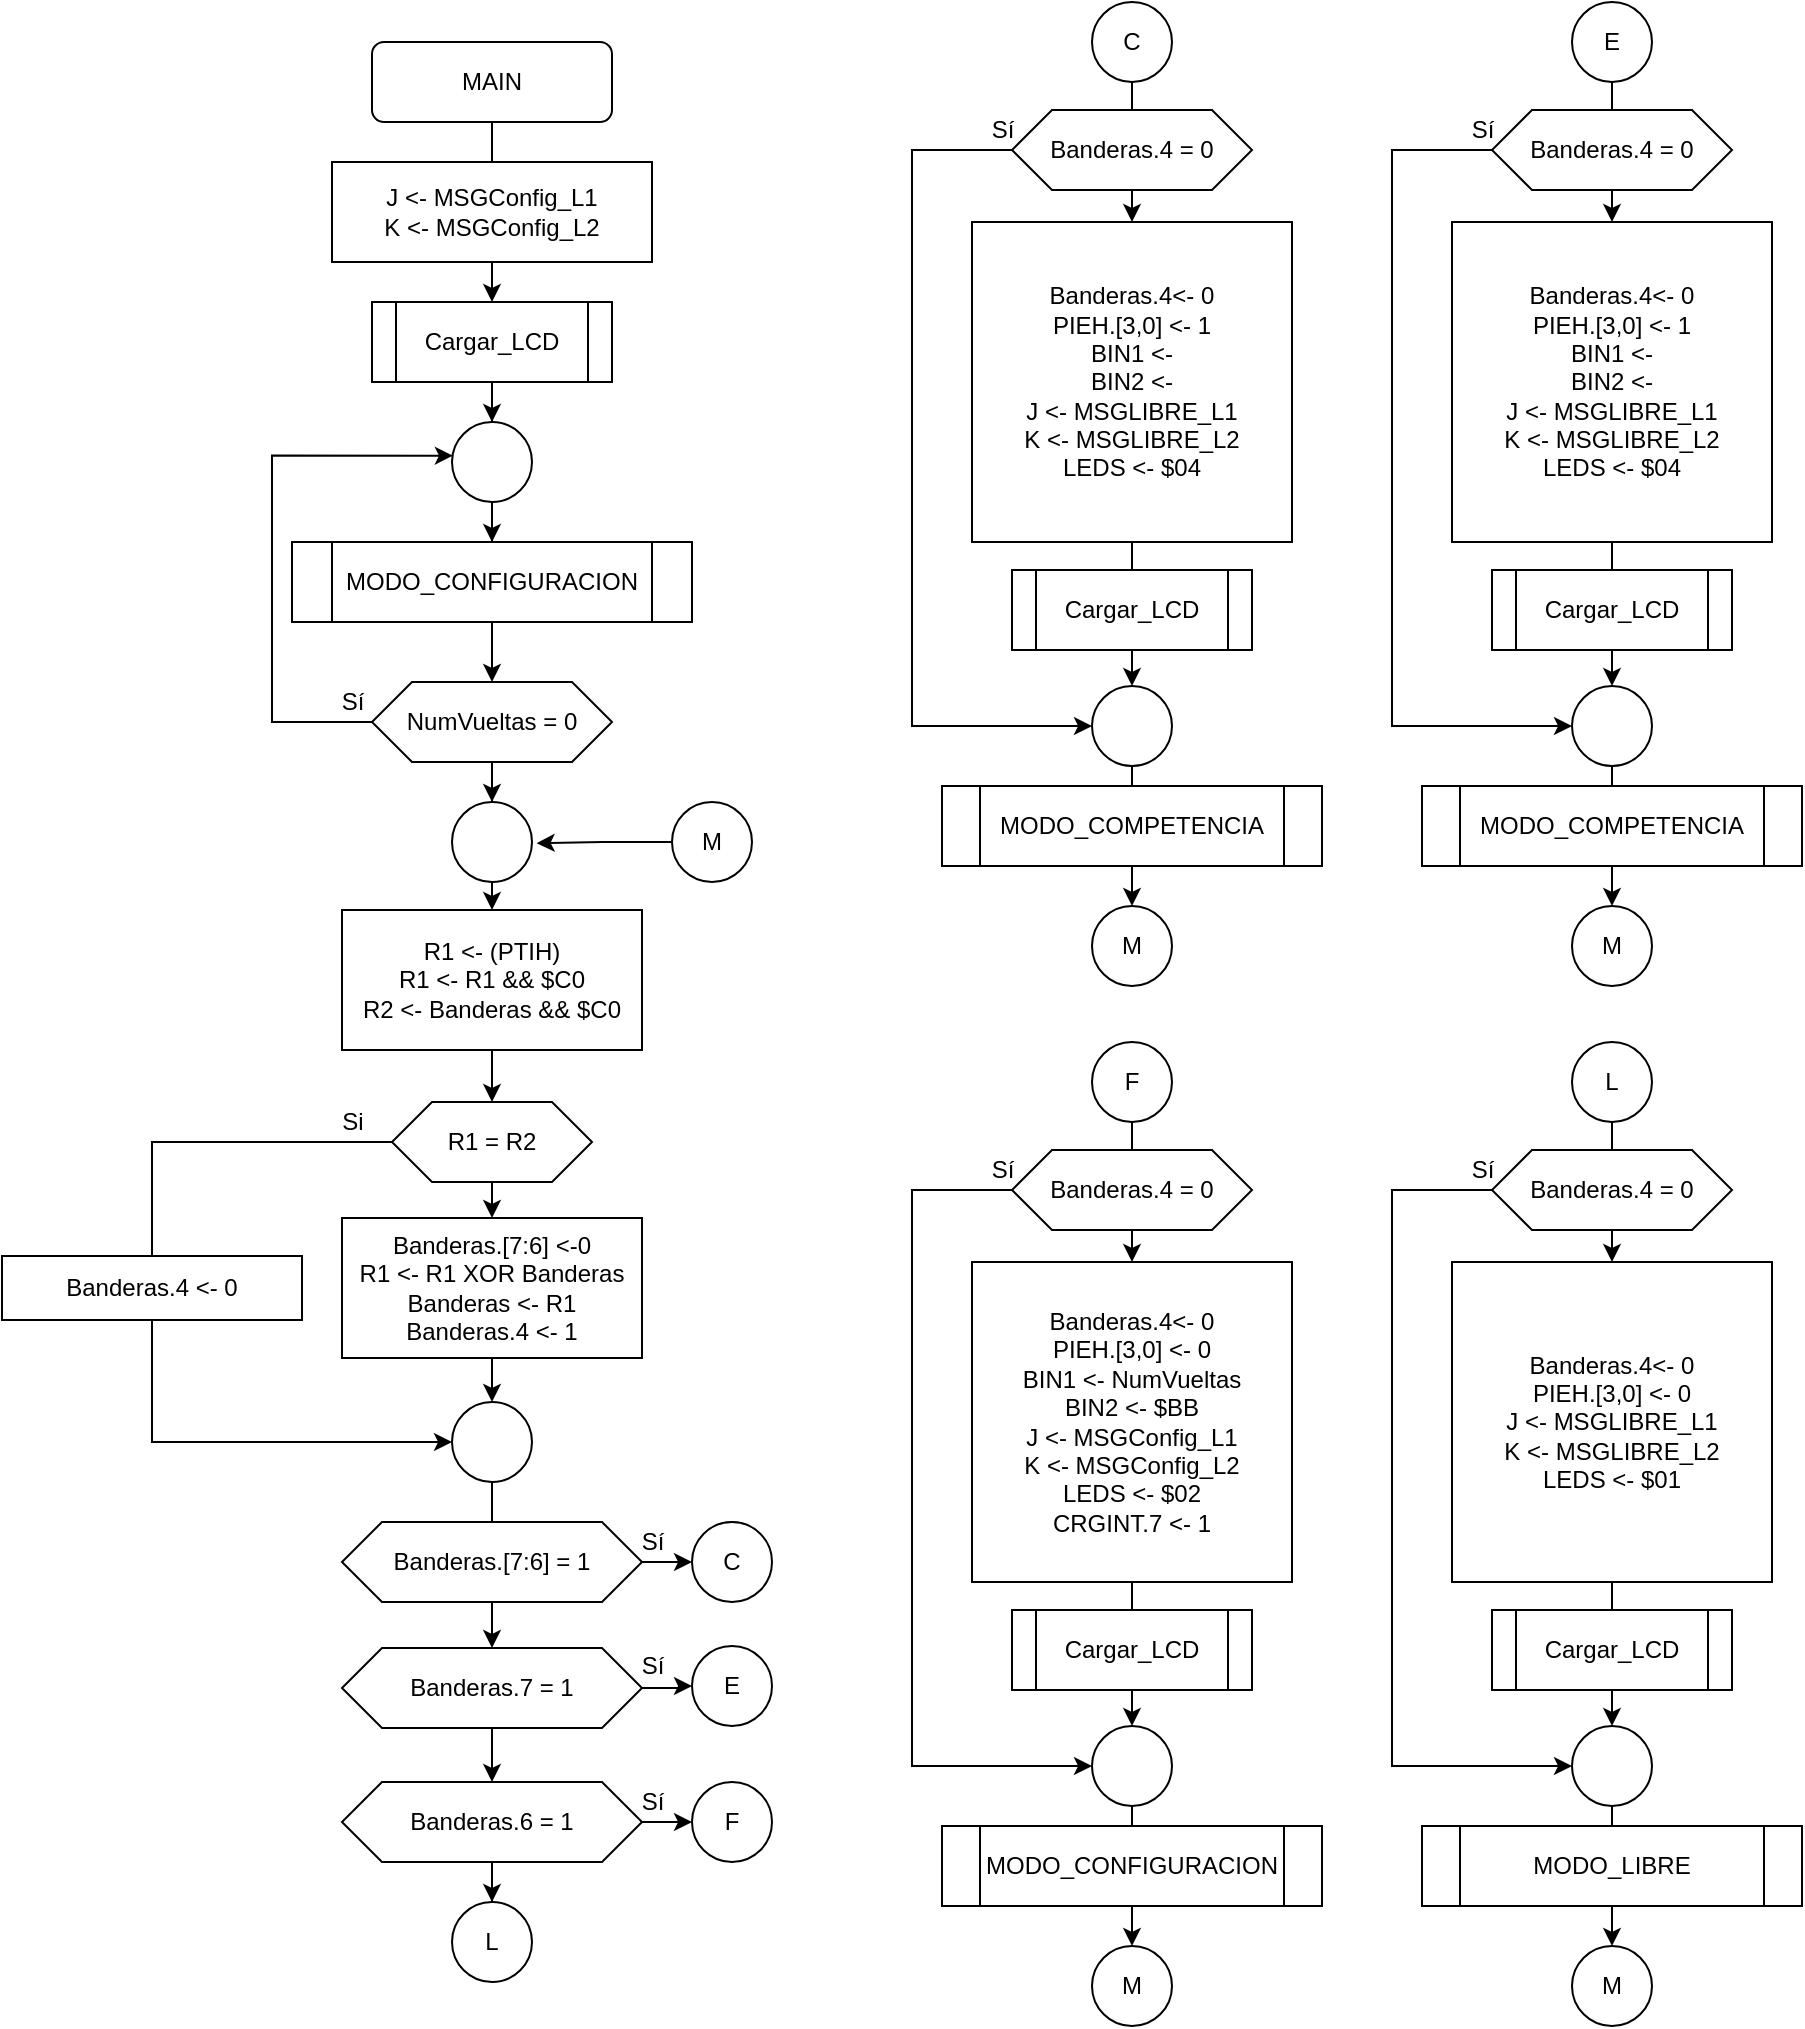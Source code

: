 <mxfile version="14.3.2" type="github"><diagram id="C5RBs43oDa-KdzZeNtuy" name="Page-1"><mxGraphModel dx="1614" dy="504" grid="1" gridSize="10" guides="1" tooltips="1" connect="1" arrows="1" fold="1" page="1" pageScale="1" pageWidth="827" pageHeight="1169" math="0" shadow="0"><root><mxCell id="WIyWlLk6GJQsqaUBKTNV-0"/><mxCell id="WIyWlLk6GJQsqaUBKTNV-1" parent="WIyWlLk6GJQsqaUBKTNV-0"/><mxCell id="IPPRusgAjmth0w1zFmGi-4" value="" style="edgeStyle=orthogonalEdgeStyle;rounded=0;orthogonalLoop=1;jettySize=auto;html=1;" edge="1" parent="WIyWlLk6GJQsqaUBKTNV-1" source="WIyWlLk6GJQsqaUBKTNV-3" target="IPPRusgAjmth0w1zFmGi-1"><mxGeometry relative="1" as="geometry"/></mxCell><mxCell id="WIyWlLk6GJQsqaUBKTNV-3" value="MAIN" style="rounded=1;whiteSpace=wrap;html=1;fontSize=12;glass=0;strokeWidth=1;shadow=0;" parent="WIyWlLk6GJQsqaUBKTNV-1" vertex="1"><mxGeometry x="160" y="110" width="120" height="40" as="geometry"/></mxCell><mxCell id="IPPRusgAjmth0w1zFmGi-62" value="" style="edgeStyle=orthogonalEdgeStyle;rounded=0;orthogonalLoop=1;jettySize=auto;html=1;" edge="1" parent="WIyWlLk6GJQsqaUBKTNV-1" source="pfgqfrJoT4rs6NwWn4Od-4" target="pfgqfrJoT4rs6NwWn4Od-28"><mxGeometry relative="1" as="geometry"/></mxCell><mxCell id="pfgqfrJoT4rs6NwWn4Od-4" value="&lt;div&gt;Banderas.4&amp;lt;- 0&lt;/div&gt;&lt;div&gt;PIEH.[3,0] &amp;lt;- 1&lt;/div&gt;&lt;div&gt;BIN1 &amp;lt;- &lt;br&gt;&lt;/div&gt;&lt;div&gt;BIN2 &amp;lt;- &lt;br&gt;&lt;/div&gt;&lt;div&gt;J &amp;lt;- MSGLIBRE_L1&lt;/div&gt;&lt;div&gt;K &amp;lt;- MSGLIBRE_L2&lt;/div&gt;&lt;div&gt;LEDS &amp;lt;- $04&lt;/div&gt;" style="rounded=0;whiteSpace=wrap;html=1;" parent="WIyWlLk6GJQsqaUBKTNV-1" vertex="1"><mxGeometry x="460" y="200" width="160" height="160" as="geometry"/></mxCell><mxCell id="pfgqfrJoT4rs6NwWn4Od-29" style="edgeStyle=orthogonalEdgeStyle;rounded=0;orthogonalLoop=1;jettySize=auto;html=1;exitX=0;exitY=0.5;exitDx=0;exitDy=0;entryX=0;entryY=0.5;entryDx=0;entryDy=0;" parent="WIyWlLk6GJQsqaUBKTNV-1" source="pfgqfrJoT4rs6NwWn4Od-26" target="pfgqfrJoT4rs6NwWn4Od-28" edge="1"><mxGeometry relative="1" as="geometry"><Array as="points"><mxPoint x="430" y="164"/><mxPoint x="430" y="452"/></Array></mxGeometry></mxCell><mxCell id="IPPRusgAjmth0w1zFmGi-63" value="" style="edgeStyle=orthogonalEdgeStyle;rounded=0;orthogonalLoop=1;jettySize=auto;html=1;" edge="1" parent="WIyWlLk6GJQsqaUBKTNV-1" source="pfgqfrJoT4rs6NwWn4Od-28" target="IPPRusgAjmth0w1zFmGi-59"><mxGeometry relative="1" as="geometry"/></mxCell><mxCell id="pfgqfrJoT4rs6NwWn4Od-28" value="" style="ellipse;whiteSpace=wrap;html=1;aspect=fixed;" parent="WIyWlLk6GJQsqaUBKTNV-1" vertex="1"><mxGeometry x="520" y="432" width="40" height="40" as="geometry"/></mxCell><mxCell id="pfgqfrJoT4rs6NwWn4Od-30" value="Cargar_LCD" style="shape=process;whiteSpace=wrap;html=1;backgroundOutline=1;" parent="WIyWlLk6GJQsqaUBKTNV-1" vertex="1"><mxGeometry x="480" y="374" width="120" height="40" as="geometry"/></mxCell><mxCell id="IPPRusgAjmth0w1zFmGi-0" value="&lt;div&gt;J &amp;lt;- MSGConfig_L1&lt;/div&gt;&lt;div&gt;K &amp;lt;- MSGConfig_L2&lt;/div&gt;" style="rounded=0;whiteSpace=wrap;html=1;" vertex="1" parent="WIyWlLk6GJQsqaUBKTNV-1"><mxGeometry x="140" y="170" width="160" height="50" as="geometry"/></mxCell><mxCell id="IPPRusgAjmth0w1zFmGi-5" value="" style="edgeStyle=orthogonalEdgeStyle;rounded=0;orthogonalLoop=1;jettySize=auto;html=1;" edge="1" parent="WIyWlLk6GJQsqaUBKTNV-1" source="IPPRusgAjmth0w1zFmGi-1" target="IPPRusgAjmth0w1zFmGi-3"><mxGeometry relative="1" as="geometry"/></mxCell><mxCell id="IPPRusgAjmth0w1zFmGi-1" value="Cargar_LCD" style="shape=process;whiteSpace=wrap;html=1;backgroundOutline=1;" vertex="1" parent="WIyWlLk6GJQsqaUBKTNV-1"><mxGeometry x="160" y="240" width="120" height="40" as="geometry"/></mxCell><mxCell id="IPPRusgAjmth0w1zFmGi-10" value="" style="edgeStyle=orthogonalEdgeStyle;rounded=0;orthogonalLoop=1;jettySize=auto;html=1;" edge="1" parent="WIyWlLk6GJQsqaUBKTNV-1" source="IPPRusgAjmth0w1zFmGi-2" target="IPPRusgAjmth0w1zFmGi-7"><mxGeometry relative="1" as="geometry"/></mxCell><mxCell id="IPPRusgAjmth0w1zFmGi-2" value="MODO_CONFIGURACION" style="shape=process;whiteSpace=wrap;html=1;backgroundOutline=1;" vertex="1" parent="WIyWlLk6GJQsqaUBKTNV-1"><mxGeometry x="120" y="360" width="200" height="40" as="geometry"/></mxCell><mxCell id="IPPRusgAjmth0w1zFmGi-6" value="" style="edgeStyle=orthogonalEdgeStyle;rounded=0;orthogonalLoop=1;jettySize=auto;html=1;" edge="1" parent="WIyWlLk6GJQsqaUBKTNV-1" source="IPPRusgAjmth0w1zFmGi-3" target="IPPRusgAjmth0w1zFmGi-2"><mxGeometry relative="1" as="geometry"/></mxCell><mxCell id="IPPRusgAjmth0w1zFmGi-3" value="" style="ellipse;whiteSpace=wrap;html=1;aspect=fixed;" vertex="1" parent="WIyWlLk6GJQsqaUBKTNV-1"><mxGeometry x="200" y="300" width="40" height="40" as="geometry"/></mxCell><mxCell id="IPPRusgAjmth0w1zFmGi-8" style="edgeStyle=orthogonalEdgeStyle;rounded=0;orthogonalLoop=1;jettySize=auto;html=1;entryX=0.011;entryY=0.421;entryDx=0;entryDy=0;entryPerimeter=0;" edge="1" parent="WIyWlLk6GJQsqaUBKTNV-1" source="IPPRusgAjmth0w1zFmGi-7" target="IPPRusgAjmth0w1zFmGi-3"><mxGeometry relative="1" as="geometry"><Array as="points"><mxPoint x="110" y="450"/><mxPoint x="110" y="317"/></Array></mxGeometry></mxCell><mxCell id="IPPRusgAjmth0w1zFmGi-13" value="" style="edgeStyle=orthogonalEdgeStyle;rounded=0;orthogonalLoop=1;jettySize=auto;html=1;" edge="1" parent="WIyWlLk6GJQsqaUBKTNV-1" source="IPPRusgAjmth0w1zFmGi-7" target="IPPRusgAjmth0w1zFmGi-12"><mxGeometry relative="1" as="geometry"/></mxCell><mxCell id="IPPRusgAjmth0w1zFmGi-7" value="NumVueltas = 0" style="shape=hexagon;perimeter=hexagonPerimeter2;whiteSpace=wrap;html=1;fixedSize=1;" vertex="1" parent="WIyWlLk6GJQsqaUBKTNV-1"><mxGeometry x="160" y="430" width="120" height="40" as="geometry"/></mxCell><mxCell id="IPPRusgAjmth0w1zFmGi-11" value="Sí" style="text;html=1;align=center;verticalAlign=middle;resizable=0;points=[];autosize=1;" vertex="1" parent="WIyWlLk6GJQsqaUBKTNV-1"><mxGeometry x="135" y="430" width="30" height="20" as="geometry"/></mxCell><mxCell id="IPPRusgAjmth0w1zFmGi-12" value="" style="ellipse;whiteSpace=wrap;html=1;aspect=fixed;" vertex="1" parent="WIyWlLk6GJQsqaUBKTNV-1"><mxGeometry x="200" y="490" width="40" height="40" as="geometry"/></mxCell><mxCell id="IPPRusgAjmth0w1zFmGi-14" style="edgeStyle=orthogonalEdgeStyle;rounded=0;orthogonalLoop=1;jettySize=auto;html=1;exitX=0.5;exitY=1;exitDx=0;exitDy=0;entryX=0.5;entryY=0;entryDx=0;entryDy=0;" edge="1" parent="WIyWlLk6GJQsqaUBKTNV-1" target="IPPRusgAjmth0w1zFmGi-19"><mxGeometry relative="1" as="geometry"><mxPoint x="220" y="530" as="sourcePoint"/></mxGeometry></mxCell><mxCell id="IPPRusgAjmth0w1zFmGi-15" style="edgeStyle=orthogonalEdgeStyle;rounded=0;orthogonalLoop=1;jettySize=auto;html=1;exitX=0.5;exitY=1;exitDx=0;exitDy=0;entryX=0.5;entryY=0;entryDx=0;entryDy=0;" edge="1" parent="WIyWlLk6GJQsqaUBKTNV-1" source="IPPRusgAjmth0w1zFmGi-17" target="IPPRusgAjmth0w1zFmGi-21"><mxGeometry relative="1" as="geometry"/></mxCell><mxCell id="IPPRusgAjmth0w1zFmGi-16" style="edgeStyle=orthogonalEdgeStyle;rounded=0;orthogonalLoop=1;jettySize=auto;html=1;exitX=0;exitY=0.5;exitDx=0;exitDy=0;entryX=0;entryY=0.5;entryDx=0;entryDy=0;" edge="1" parent="WIyWlLk6GJQsqaUBKTNV-1" source="IPPRusgAjmth0w1zFmGi-17" target="IPPRusgAjmth0w1zFmGi-30"><mxGeometry relative="1" as="geometry"><Array as="points"><mxPoint x="50" y="660"/><mxPoint x="50" y="810"/></Array></mxGeometry></mxCell><mxCell id="IPPRusgAjmth0w1zFmGi-17" value="R1 = R2" style="shape=hexagon;perimeter=hexagonPerimeter2;whiteSpace=wrap;html=1;fixedSize=1;" vertex="1" parent="WIyWlLk6GJQsqaUBKTNV-1"><mxGeometry x="170" y="640" width="100" height="40" as="geometry"/></mxCell><mxCell id="IPPRusgAjmth0w1zFmGi-18" style="edgeStyle=orthogonalEdgeStyle;rounded=0;orthogonalLoop=1;jettySize=auto;html=1;exitX=0.5;exitY=1;exitDx=0;exitDy=0;entryX=0.5;entryY=0;entryDx=0;entryDy=0;" edge="1" parent="WIyWlLk6GJQsqaUBKTNV-1" source="IPPRusgAjmth0w1zFmGi-19" target="IPPRusgAjmth0w1zFmGi-17"><mxGeometry relative="1" as="geometry"/></mxCell><mxCell id="IPPRusgAjmth0w1zFmGi-19" value="&lt;div&gt;R1 &amp;lt;- (PTIH)&lt;br&gt;&lt;/div&gt;&lt;div&gt;R1 &amp;lt;- R1 &amp;amp;&amp;amp; $C0&lt;/div&gt;R2 &amp;lt;- Banderas &amp;amp;&amp;amp; $C0" style="rounded=0;whiteSpace=wrap;html=1;" vertex="1" parent="WIyWlLk6GJQsqaUBKTNV-1"><mxGeometry x="145" y="544" width="150" height="70" as="geometry"/></mxCell><mxCell id="IPPRusgAjmth0w1zFmGi-33" value="" style="edgeStyle=orthogonalEdgeStyle;rounded=0;orthogonalLoop=1;jettySize=auto;html=1;" edge="1" parent="WIyWlLk6GJQsqaUBKTNV-1" source="IPPRusgAjmth0w1zFmGi-21" target="IPPRusgAjmth0w1zFmGi-30"><mxGeometry relative="1" as="geometry"/></mxCell><mxCell id="IPPRusgAjmth0w1zFmGi-21" value="&lt;div&gt;Banderas.[7:6] &amp;lt;-0&lt;/div&gt;&lt;div&gt;R1 &amp;lt;- R1 XOR Banderas&lt;/div&gt;&lt;div&gt;Banderas &amp;lt;- R1&lt;/div&gt;&lt;div&gt;Banderas.4 &amp;lt;- 1&lt;br&gt;&lt;/div&gt;" style="rounded=0;whiteSpace=wrap;html=1;" vertex="1" parent="WIyWlLk6GJQsqaUBKTNV-1"><mxGeometry x="145" y="698" width="150" height="70" as="geometry"/></mxCell><mxCell id="IPPRusgAjmth0w1zFmGi-45" value="" style="edgeStyle=orthogonalEdgeStyle;rounded=0;orthogonalLoop=1;jettySize=auto;html=1;" edge="1" parent="WIyWlLk6GJQsqaUBKTNV-1" source="IPPRusgAjmth0w1zFmGi-30" target="IPPRusgAjmth0w1zFmGi-38"><mxGeometry relative="1" as="geometry"/></mxCell><mxCell id="IPPRusgAjmth0w1zFmGi-30" value="" style="ellipse;whiteSpace=wrap;html=1;aspect=fixed;" vertex="1" parent="WIyWlLk6GJQsqaUBKTNV-1"><mxGeometry x="200" y="790" width="40" height="40" as="geometry"/></mxCell><mxCell id="IPPRusgAjmth0w1zFmGi-31" value="Si" style="text;html=1;align=center;verticalAlign=middle;resizable=0;points=[];autosize=1;" vertex="1" parent="WIyWlLk6GJQsqaUBKTNV-1"><mxGeometry x="135" y="640" width="30" height="20" as="geometry"/></mxCell><mxCell id="IPPRusgAjmth0w1zFmGi-34" value="Banderas.4 &amp;lt;- 0" style="rounded=0;whiteSpace=wrap;html=1;" vertex="1" parent="WIyWlLk6GJQsqaUBKTNV-1"><mxGeometry x="-25" y="717" width="150" height="32" as="geometry"/></mxCell><mxCell id="IPPRusgAjmth0w1zFmGi-50" value="" style="edgeStyle=orthogonalEdgeStyle;rounded=0;orthogonalLoop=1;jettySize=auto;html=1;" edge="1" parent="WIyWlLk6GJQsqaUBKTNV-1" source="IPPRusgAjmth0w1zFmGi-35" target="IPPRusgAjmth0w1zFmGi-39"><mxGeometry relative="1" as="geometry"/></mxCell><mxCell id="IPPRusgAjmth0w1zFmGi-35" value="Banderas.[7:6] = 1" style="shape=hexagon;perimeter=hexagonPerimeter2;whiteSpace=wrap;html=1;fixedSize=1;" vertex="1" parent="WIyWlLk6GJQsqaUBKTNV-1"><mxGeometry x="145" y="850" width="150" height="40" as="geometry"/></mxCell><mxCell id="IPPRusgAjmth0w1zFmGi-46" value="" style="edgeStyle=orthogonalEdgeStyle;rounded=0;orthogonalLoop=1;jettySize=auto;html=1;" edge="1" parent="WIyWlLk6GJQsqaUBKTNV-1" source="IPPRusgAjmth0w1zFmGi-38" target="IPPRusgAjmth0w1zFmGi-42"><mxGeometry relative="1" as="geometry"/></mxCell><mxCell id="IPPRusgAjmth0w1zFmGi-49" value="" style="edgeStyle=orthogonalEdgeStyle;rounded=0;orthogonalLoop=1;jettySize=auto;html=1;" edge="1" parent="WIyWlLk6GJQsqaUBKTNV-1" source="IPPRusgAjmth0w1zFmGi-38" target="IPPRusgAjmth0w1zFmGi-40"><mxGeometry relative="1" as="geometry"/></mxCell><mxCell id="IPPRusgAjmth0w1zFmGi-38" value="Banderas.7 = 1" style="shape=hexagon;perimeter=hexagonPerimeter2;whiteSpace=wrap;html=1;fixedSize=1;" vertex="1" parent="WIyWlLk6GJQsqaUBKTNV-1"><mxGeometry x="145" y="913" width="150" height="40" as="geometry"/></mxCell><mxCell id="IPPRusgAjmth0w1zFmGi-39" value="C" style="ellipse;whiteSpace=wrap;html=1;aspect=fixed;" vertex="1" parent="WIyWlLk6GJQsqaUBKTNV-1"><mxGeometry x="320" y="850" width="40" height="40" as="geometry"/></mxCell><mxCell id="IPPRusgAjmth0w1zFmGi-40" value="E" style="ellipse;whiteSpace=wrap;html=1;aspect=fixed;" vertex="1" parent="WIyWlLk6GJQsqaUBKTNV-1"><mxGeometry x="320" y="912" width="40" height="40" as="geometry"/></mxCell><mxCell id="IPPRusgAjmth0w1zFmGi-48" value="" style="edgeStyle=orthogonalEdgeStyle;rounded=0;orthogonalLoop=1;jettySize=auto;html=1;" edge="1" parent="WIyWlLk6GJQsqaUBKTNV-1" source="IPPRusgAjmth0w1zFmGi-42" target="IPPRusgAjmth0w1zFmGi-43"><mxGeometry relative="1" as="geometry"/></mxCell><mxCell id="IPPRusgAjmth0w1zFmGi-51" style="edgeStyle=orthogonalEdgeStyle;rounded=0;orthogonalLoop=1;jettySize=auto;html=1;entryX=0.5;entryY=0;entryDx=0;entryDy=0;" edge="1" parent="WIyWlLk6GJQsqaUBKTNV-1" source="IPPRusgAjmth0w1zFmGi-42" target="IPPRusgAjmth0w1zFmGi-47"><mxGeometry relative="1" as="geometry"/></mxCell><mxCell id="IPPRusgAjmth0w1zFmGi-42" value="Banderas.6 = 1" style="shape=hexagon;perimeter=hexagonPerimeter2;whiteSpace=wrap;html=1;fixedSize=1;" vertex="1" parent="WIyWlLk6GJQsqaUBKTNV-1"><mxGeometry x="145" y="980" width="150" height="40" as="geometry"/></mxCell><mxCell id="IPPRusgAjmth0w1zFmGi-43" value="F" style="ellipse;whiteSpace=wrap;html=1;aspect=fixed;" vertex="1" parent="WIyWlLk6GJQsqaUBKTNV-1"><mxGeometry x="320" y="980" width="40" height="40" as="geometry"/></mxCell><mxCell id="IPPRusgAjmth0w1zFmGi-47" value="L" style="ellipse;whiteSpace=wrap;html=1;aspect=fixed;" vertex="1" parent="WIyWlLk6GJQsqaUBKTNV-1"><mxGeometry x="200" y="1040" width="40" height="40" as="geometry"/></mxCell><mxCell id="IPPRusgAjmth0w1zFmGi-52" value="Sí" style="text;html=1;align=center;verticalAlign=middle;resizable=0;points=[];autosize=1;" vertex="1" parent="WIyWlLk6GJQsqaUBKTNV-1"><mxGeometry x="285" y="980" width="30" height="20" as="geometry"/></mxCell><mxCell id="IPPRusgAjmth0w1zFmGi-53" value="Sí" style="text;html=1;align=center;verticalAlign=middle;resizable=0;points=[];autosize=1;" vertex="1" parent="WIyWlLk6GJQsqaUBKTNV-1"><mxGeometry x="285" y="850" width="30" height="20" as="geometry"/></mxCell><mxCell id="IPPRusgAjmth0w1zFmGi-54" value="Sí" style="text;html=1;align=center;verticalAlign=middle;resizable=0;points=[];autosize=1;" vertex="1" parent="WIyWlLk6GJQsqaUBKTNV-1"><mxGeometry x="285" y="912" width="30" height="20" as="geometry"/></mxCell><mxCell id="IPPRusgAjmth0w1zFmGi-56" style="edgeStyle=orthogonalEdgeStyle;rounded=0;orthogonalLoop=1;jettySize=auto;html=1;entryX=1.058;entryY=0.515;entryDx=0;entryDy=0;entryPerimeter=0;" edge="1" parent="WIyWlLk6GJQsqaUBKTNV-1" source="IPPRusgAjmth0w1zFmGi-55" target="IPPRusgAjmth0w1zFmGi-12"><mxGeometry relative="1" as="geometry"/></mxCell><mxCell id="IPPRusgAjmth0w1zFmGi-55" value="M" style="ellipse;whiteSpace=wrap;html=1;aspect=fixed;" vertex="1" parent="WIyWlLk6GJQsqaUBKTNV-1"><mxGeometry x="310" y="490" width="40" height="40" as="geometry"/></mxCell><mxCell id="IPPRusgAjmth0w1zFmGi-57" value="Sí" style="text;html=1;align=center;verticalAlign=middle;resizable=0;points=[];autosize=1;" vertex="1" parent="WIyWlLk6GJQsqaUBKTNV-1"><mxGeometry x="460" y="144" width="30" height="20" as="geometry"/></mxCell><mxCell id="IPPRusgAjmth0w1zFmGi-58" value="MODO_COMPETENCIA" style="shape=process;whiteSpace=wrap;html=1;backgroundOutline=1;" vertex="1" parent="WIyWlLk6GJQsqaUBKTNV-1"><mxGeometry x="445" y="482" width="190" height="40" as="geometry"/></mxCell><mxCell id="IPPRusgAjmth0w1zFmGi-59" value="M" style="ellipse;whiteSpace=wrap;html=1;aspect=fixed;" vertex="1" parent="WIyWlLk6GJQsqaUBKTNV-1"><mxGeometry x="520" y="542" width="40" height="40" as="geometry"/></mxCell><mxCell id="IPPRusgAjmth0w1zFmGi-61" value="" style="edgeStyle=orthogonalEdgeStyle;rounded=0;orthogonalLoop=1;jettySize=auto;html=1;" edge="1" parent="WIyWlLk6GJQsqaUBKTNV-1" source="IPPRusgAjmth0w1zFmGi-60" target="pfgqfrJoT4rs6NwWn4Od-4"><mxGeometry relative="1" as="geometry"/></mxCell><mxCell id="IPPRusgAjmth0w1zFmGi-60" value="C" style="ellipse;whiteSpace=wrap;html=1;aspect=fixed;" vertex="1" parent="WIyWlLk6GJQsqaUBKTNV-1"><mxGeometry x="520" y="90" width="40" height="40" as="geometry"/></mxCell><mxCell id="pfgqfrJoT4rs6NwWn4Od-26" value="Banderas.4 = 0" style="shape=hexagon;perimeter=hexagonPerimeter2;whiteSpace=wrap;html=1;fixedSize=1;" parent="WIyWlLk6GJQsqaUBKTNV-1" vertex="1"><mxGeometry x="480" y="144" width="120" height="40" as="geometry"/></mxCell><mxCell id="IPPRusgAjmth0w1zFmGi-64" value="" style="edgeStyle=orthogonalEdgeStyle;rounded=0;orthogonalLoop=1;jettySize=auto;html=1;" edge="1" parent="WIyWlLk6GJQsqaUBKTNV-1" source="IPPRusgAjmth0w1zFmGi-65" target="IPPRusgAjmth0w1zFmGi-68"><mxGeometry relative="1" as="geometry"/></mxCell><mxCell id="IPPRusgAjmth0w1zFmGi-65" value="&lt;div&gt;Banderas.4&amp;lt;- 0&lt;/div&gt;&lt;div&gt;PIEH.[3,0] &amp;lt;- 1&lt;/div&gt;&lt;div&gt;BIN1 &amp;lt;- &lt;br&gt;&lt;/div&gt;&lt;div&gt;BIN2 &amp;lt;- &lt;br&gt;&lt;/div&gt;&lt;div&gt;J &amp;lt;- MSGLIBRE_L1&lt;/div&gt;&lt;div&gt;K &amp;lt;- MSGLIBRE_L2&lt;/div&gt;&lt;div&gt;LEDS &amp;lt;- $04&lt;/div&gt;" style="rounded=0;whiteSpace=wrap;html=1;" vertex="1" parent="WIyWlLk6GJQsqaUBKTNV-1"><mxGeometry x="700" y="200" width="160" height="160" as="geometry"/></mxCell><mxCell id="IPPRusgAjmth0w1zFmGi-66" style="edgeStyle=orthogonalEdgeStyle;rounded=0;orthogonalLoop=1;jettySize=auto;html=1;exitX=0;exitY=0.5;exitDx=0;exitDy=0;entryX=0;entryY=0.5;entryDx=0;entryDy=0;" edge="1" parent="WIyWlLk6GJQsqaUBKTNV-1" source="IPPRusgAjmth0w1zFmGi-75" target="IPPRusgAjmth0w1zFmGi-68"><mxGeometry relative="1" as="geometry"><Array as="points"><mxPoint x="670" y="164"/><mxPoint x="670" y="452"/></Array></mxGeometry></mxCell><mxCell id="IPPRusgAjmth0w1zFmGi-67" value="" style="edgeStyle=orthogonalEdgeStyle;rounded=0;orthogonalLoop=1;jettySize=auto;html=1;" edge="1" parent="WIyWlLk6GJQsqaUBKTNV-1" source="IPPRusgAjmth0w1zFmGi-68" target="IPPRusgAjmth0w1zFmGi-72"><mxGeometry relative="1" as="geometry"/></mxCell><mxCell id="IPPRusgAjmth0w1zFmGi-68" value="" style="ellipse;whiteSpace=wrap;html=1;aspect=fixed;" vertex="1" parent="WIyWlLk6GJQsqaUBKTNV-1"><mxGeometry x="760" y="432" width="40" height="40" as="geometry"/></mxCell><mxCell id="IPPRusgAjmth0w1zFmGi-69" value="Cargar_LCD" style="shape=process;whiteSpace=wrap;html=1;backgroundOutline=1;" vertex="1" parent="WIyWlLk6GJQsqaUBKTNV-1"><mxGeometry x="720" y="374" width="120" height="40" as="geometry"/></mxCell><mxCell id="IPPRusgAjmth0w1zFmGi-70" value="Sí" style="text;html=1;align=center;verticalAlign=middle;resizable=0;points=[];autosize=1;" vertex="1" parent="WIyWlLk6GJQsqaUBKTNV-1"><mxGeometry x="700" y="144" width="30" height="20" as="geometry"/></mxCell><mxCell id="IPPRusgAjmth0w1zFmGi-71" value="MODO_COMPETENCIA" style="shape=process;whiteSpace=wrap;html=1;backgroundOutline=1;" vertex="1" parent="WIyWlLk6GJQsqaUBKTNV-1"><mxGeometry x="685" y="482" width="190" height="40" as="geometry"/></mxCell><mxCell id="IPPRusgAjmth0w1zFmGi-72" value="M" style="ellipse;whiteSpace=wrap;html=1;aspect=fixed;" vertex="1" parent="WIyWlLk6GJQsqaUBKTNV-1"><mxGeometry x="760" y="542" width="40" height="40" as="geometry"/></mxCell><mxCell id="IPPRusgAjmth0w1zFmGi-73" value="" style="edgeStyle=orthogonalEdgeStyle;rounded=0;orthogonalLoop=1;jettySize=auto;html=1;" edge="1" parent="WIyWlLk6GJQsqaUBKTNV-1" source="IPPRusgAjmth0w1zFmGi-74" target="IPPRusgAjmth0w1zFmGi-65"><mxGeometry relative="1" as="geometry"/></mxCell><mxCell id="IPPRusgAjmth0w1zFmGi-74" value="E" style="ellipse;whiteSpace=wrap;html=1;aspect=fixed;" vertex="1" parent="WIyWlLk6GJQsqaUBKTNV-1"><mxGeometry x="760" y="90" width="40" height="40" as="geometry"/></mxCell><mxCell id="IPPRusgAjmth0w1zFmGi-75" value="Banderas.4 = 0" style="shape=hexagon;perimeter=hexagonPerimeter2;whiteSpace=wrap;html=1;fixedSize=1;" vertex="1" parent="WIyWlLk6GJQsqaUBKTNV-1"><mxGeometry x="720" y="144" width="120" height="40" as="geometry"/></mxCell><mxCell id="IPPRusgAjmth0w1zFmGi-76" value="" style="edgeStyle=orthogonalEdgeStyle;rounded=0;orthogonalLoop=1;jettySize=auto;html=1;" edge="1" parent="WIyWlLk6GJQsqaUBKTNV-1" source="IPPRusgAjmth0w1zFmGi-77" target="IPPRusgAjmth0w1zFmGi-80"><mxGeometry relative="1" as="geometry"/></mxCell><mxCell id="IPPRusgAjmth0w1zFmGi-77" value="&lt;div&gt;Banderas.4&amp;lt;- 0&lt;/div&gt;&lt;div&gt;PIEH.[3,0] &amp;lt;- 0&lt;br&gt;&lt;/div&gt;&lt;div&gt;BIN1 &amp;lt;- NumVueltas&lt;br&gt;&lt;/div&gt;&lt;div&gt;BIN2 &amp;lt;- $BB&lt;br&gt;&lt;/div&gt;&lt;div&gt;J &amp;lt;- MSGConfig_L1&lt;/div&gt;&lt;div&gt;K &amp;lt;- MSGConfig_L2&lt;/div&gt;&lt;div&gt;LEDS &amp;lt;- $02&lt;/div&gt;&lt;div&gt;CRGINT.7 &amp;lt;- 1&lt;br&gt;&lt;/div&gt;" style="rounded=0;whiteSpace=wrap;html=1;" vertex="1" parent="WIyWlLk6GJQsqaUBKTNV-1"><mxGeometry x="460" y="720" width="160" height="160" as="geometry"/></mxCell><mxCell id="IPPRusgAjmth0w1zFmGi-78" style="edgeStyle=orthogonalEdgeStyle;rounded=0;orthogonalLoop=1;jettySize=auto;html=1;exitX=0;exitY=0.5;exitDx=0;exitDy=0;entryX=0;entryY=0.5;entryDx=0;entryDy=0;" edge="1" parent="WIyWlLk6GJQsqaUBKTNV-1" source="IPPRusgAjmth0w1zFmGi-87" target="IPPRusgAjmth0w1zFmGi-80"><mxGeometry relative="1" as="geometry"><Array as="points"><mxPoint x="430" y="684"/><mxPoint x="430" y="972"/></Array></mxGeometry></mxCell><mxCell id="IPPRusgAjmth0w1zFmGi-79" value="" style="edgeStyle=orthogonalEdgeStyle;rounded=0;orthogonalLoop=1;jettySize=auto;html=1;" edge="1" parent="WIyWlLk6GJQsqaUBKTNV-1" source="IPPRusgAjmth0w1zFmGi-80" target="IPPRusgAjmth0w1zFmGi-84"><mxGeometry relative="1" as="geometry"/></mxCell><mxCell id="IPPRusgAjmth0w1zFmGi-80" value="" style="ellipse;whiteSpace=wrap;html=1;aspect=fixed;" vertex="1" parent="WIyWlLk6GJQsqaUBKTNV-1"><mxGeometry x="520" y="952" width="40" height="40" as="geometry"/></mxCell><mxCell id="IPPRusgAjmth0w1zFmGi-81" value="Cargar_LCD" style="shape=process;whiteSpace=wrap;html=1;backgroundOutline=1;" vertex="1" parent="WIyWlLk6GJQsqaUBKTNV-1"><mxGeometry x="480" y="894" width="120" height="40" as="geometry"/></mxCell><mxCell id="IPPRusgAjmth0w1zFmGi-82" value="Sí" style="text;html=1;align=center;verticalAlign=middle;resizable=0;points=[];autosize=1;" vertex="1" parent="WIyWlLk6GJQsqaUBKTNV-1"><mxGeometry x="460" y="664" width="30" height="20" as="geometry"/></mxCell><mxCell id="IPPRusgAjmth0w1zFmGi-83" value="MODO_CONFIGURACION" style="shape=process;whiteSpace=wrap;html=1;backgroundOutline=1;" vertex="1" parent="WIyWlLk6GJQsqaUBKTNV-1"><mxGeometry x="445" y="1002" width="190" height="40" as="geometry"/></mxCell><mxCell id="IPPRusgAjmth0w1zFmGi-84" value="M" style="ellipse;whiteSpace=wrap;html=1;aspect=fixed;" vertex="1" parent="WIyWlLk6GJQsqaUBKTNV-1"><mxGeometry x="520" y="1062" width="40" height="40" as="geometry"/></mxCell><mxCell id="IPPRusgAjmth0w1zFmGi-85" value="" style="edgeStyle=orthogonalEdgeStyle;rounded=0;orthogonalLoop=1;jettySize=auto;html=1;" edge="1" parent="WIyWlLk6GJQsqaUBKTNV-1" source="IPPRusgAjmth0w1zFmGi-86" target="IPPRusgAjmth0w1zFmGi-77"><mxGeometry relative="1" as="geometry"/></mxCell><mxCell id="IPPRusgAjmth0w1zFmGi-86" value="F" style="ellipse;whiteSpace=wrap;html=1;aspect=fixed;" vertex="1" parent="WIyWlLk6GJQsqaUBKTNV-1"><mxGeometry x="520" y="610" width="40" height="40" as="geometry"/></mxCell><mxCell id="IPPRusgAjmth0w1zFmGi-87" value="Banderas.4 = 0" style="shape=hexagon;perimeter=hexagonPerimeter2;whiteSpace=wrap;html=1;fixedSize=1;" vertex="1" parent="WIyWlLk6GJQsqaUBKTNV-1"><mxGeometry x="480" y="664" width="120" height="40" as="geometry"/></mxCell><mxCell id="IPPRusgAjmth0w1zFmGi-88" value="" style="edgeStyle=orthogonalEdgeStyle;rounded=0;orthogonalLoop=1;jettySize=auto;html=1;" edge="1" parent="WIyWlLk6GJQsqaUBKTNV-1" source="IPPRusgAjmth0w1zFmGi-89" target="IPPRusgAjmth0w1zFmGi-92"><mxGeometry relative="1" as="geometry"/></mxCell><mxCell id="IPPRusgAjmth0w1zFmGi-89" value="&lt;div&gt;Banderas.4&amp;lt;- 0&lt;/div&gt;&lt;div&gt;PIEH.[3,0] &amp;lt;- 0&lt;/div&gt;J &amp;lt;- MSGLIBRE_L1&lt;div&gt;K &amp;lt;- MSGLIBRE_L2&lt;/div&gt;&lt;div&gt;LEDS &amp;lt;- $01&lt;/div&gt;" style="rounded=0;whiteSpace=wrap;html=1;" vertex="1" parent="WIyWlLk6GJQsqaUBKTNV-1"><mxGeometry x="700" y="720" width="160" height="160" as="geometry"/></mxCell><mxCell id="IPPRusgAjmth0w1zFmGi-90" style="edgeStyle=orthogonalEdgeStyle;rounded=0;orthogonalLoop=1;jettySize=auto;html=1;exitX=0;exitY=0.5;exitDx=0;exitDy=0;entryX=0;entryY=0.5;entryDx=0;entryDy=0;" edge="1" parent="WIyWlLk6GJQsqaUBKTNV-1" source="IPPRusgAjmth0w1zFmGi-99" target="IPPRusgAjmth0w1zFmGi-92"><mxGeometry relative="1" as="geometry"><Array as="points"><mxPoint x="670" y="684"/><mxPoint x="670" y="972"/></Array></mxGeometry></mxCell><mxCell id="IPPRusgAjmth0w1zFmGi-91" value="" style="edgeStyle=orthogonalEdgeStyle;rounded=0;orthogonalLoop=1;jettySize=auto;html=1;" edge="1" parent="WIyWlLk6GJQsqaUBKTNV-1" source="IPPRusgAjmth0w1zFmGi-92" target="IPPRusgAjmth0w1zFmGi-96"><mxGeometry relative="1" as="geometry"/></mxCell><mxCell id="IPPRusgAjmth0w1zFmGi-92" value="" style="ellipse;whiteSpace=wrap;html=1;aspect=fixed;" vertex="1" parent="WIyWlLk6GJQsqaUBKTNV-1"><mxGeometry x="760" y="952" width="40" height="40" as="geometry"/></mxCell><mxCell id="IPPRusgAjmth0w1zFmGi-93" value="Cargar_LCD" style="shape=process;whiteSpace=wrap;html=1;backgroundOutline=1;" vertex="1" parent="WIyWlLk6GJQsqaUBKTNV-1"><mxGeometry x="720" y="894" width="120" height="40" as="geometry"/></mxCell><mxCell id="IPPRusgAjmth0w1zFmGi-94" value="Sí" style="text;html=1;align=center;verticalAlign=middle;resizable=0;points=[];autosize=1;" vertex="1" parent="WIyWlLk6GJQsqaUBKTNV-1"><mxGeometry x="700" y="664" width="30" height="20" as="geometry"/></mxCell><mxCell id="IPPRusgAjmth0w1zFmGi-95" value="MODO_LIBRE" style="shape=process;whiteSpace=wrap;html=1;backgroundOutline=1;" vertex="1" parent="WIyWlLk6GJQsqaUBKTNV-1"><mxGeometry x="685" y="1002" width="190" height="40" as="geometry"/></mxCell><mxCell id="IPPRusgAjmth0w1zFmGi-96" value="M" style="ellipse;whiteSpace=wrap;html=1;aspect=fixed;" vertex="1" parent="WIyWlLk6GJQsqaUBKTNV-1"><mxGeometry x="760" y="1062" width="40" height="40" as="geometry"/></mxCell><mxCell id="IPPRusgAjmth0w1zFmGi-97" value="" style="edgeStyle=orthogonalEdgeStyle;rounded=0;orthogonalLoop=1;jettySize=auto;html=1;" edge="1" parent="WIyWlLk6GJQsqaUBKTNV-1" source="IPPRusgAjmth0w1zFmGi-98" target="IPPRusgAjmth0w1zFmGi-89"><mxGeometry relative="1" as="geometry"/></mxCell><mxCell id="IPPRusgAjmth0w1zFmGi-98" value="L" style="ellipse;whiteSpace=wrap;html=1;aspect=fixed;" vertex="1" parent="WIyWlLk6GJQsqaUBKTNV-1"><mxGeometry x="760" y="610" width="40" height="40" as="geometry"/></mxCell><mxCell id="IPPRusgAjmth0w1zFmGi-99" value="Banderas.4 = 0" style="shape=hexagon;perimeter=hexagonPerimeter2;whiteSpace=wrap;html=1;fixedSize=1;" vertex="1" parent="WIyWlLk6GJQsqaUBKTNV-1"><mxGeometry x="720" y="664" width="120" height="40" as="geometry"/></mxCell></root></mxGraphModel></diagram></mxfile>